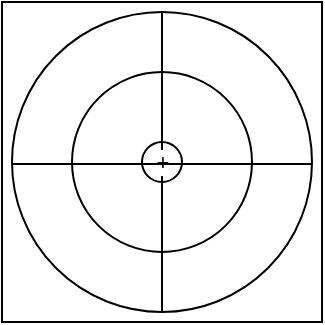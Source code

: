 <mxfile version="22.1.16" type="device">
  <diagram name="Page-1" id="hpn-_-INqMsdnqjHrVBb">
    <mxGraphModel dx="446" dy="351" grid="1" gridSize="10" guides="1" tooltips="1" connect="1" arrows="1" fold="1" page="1" pageScale="1" pageWidth="827" pageHeight="1169" math="0" shadow="0">
      <root>
        <mxCell id="0" />
        <mxCell id="1" parent="0" />
        <mxCell id="ZGYSk4H8Na1sGl9_nXZp-1" value="" style="whiteSpace=wrap;html=1;aspect=fixed;" vertex="1" parent="1">
          <mxGeometry x="290" y="330" width="160" height="160" as="geometry" />
        </mxCell>
        <mxCell id="ZGYSk4H8Na1sGl9_nXZp-2" value="" style="ellipse;whiteSpace=wrap;html=1;aspect=fixed;" vertex="1" parent="1">
          <mxGeometry x="295" y="335" width="150" height="150" as="geometry" />
        </mxCell>
        <mxCell id="ZGYSk4H8Na1sGl9_nXZp-3" value="" style="ellipse;whiteSpace=wrap;html=1;aspect=fixed;" vertex="1" parent="1">
          <mxGeometry x="325" y="365" width="90" height="90" as="geometry" />
        </mxCell>
        <mxCell id="ZGYSk4H8Na1sGl9_nXZp-4" value="" style="ellipse;whiteSpace=wrap;html=1;aspect=fixed;" vertex="1" parent="1">
          <mxGeometry x="360" y="400" width="20" height="20" as="geometry" />
        </mxCell>
        <mxCell id="ZGYSk4H8Na1sGl9_nXZp-5" value="+" style="endArrow=none;html=1;rounded=0;exitX=0.5;exitY=1;exitDx=0;exitDy=0;entryX=0.5;entryY=0;entryDx=0;entryDy=0;" edge="1" parent="1">
          <mxGeometry width="50" height="50" relative="1" as="geometry">
            <mxPoint x="370" y="485" as="sourcePoint" />
            <mxPoint x="370" y="335" as="targetPoint" />
          </mxGeometry>
        </mxCell>
        <mxCell id="ZGYSk4H8Na1sGl9_nXZp-6" value="" style="endArrow=none;html=1;rounded=0;entryX=1;entryY=0.5;entryDx=0;entryDy=0;" edge="1" parent="1">
          <mxGeometry width="50" height="50" relative="1" as="geometry">
            <mxPoint x="295" y="411" as="sourcePoint" />
            <mxPoint x="445.0" y="411" as="targetPoint" />
          </mxGeometry>
        </mxCell>
      </root>
    </mxGraphModel>
  </diagram>
</mxfile>
